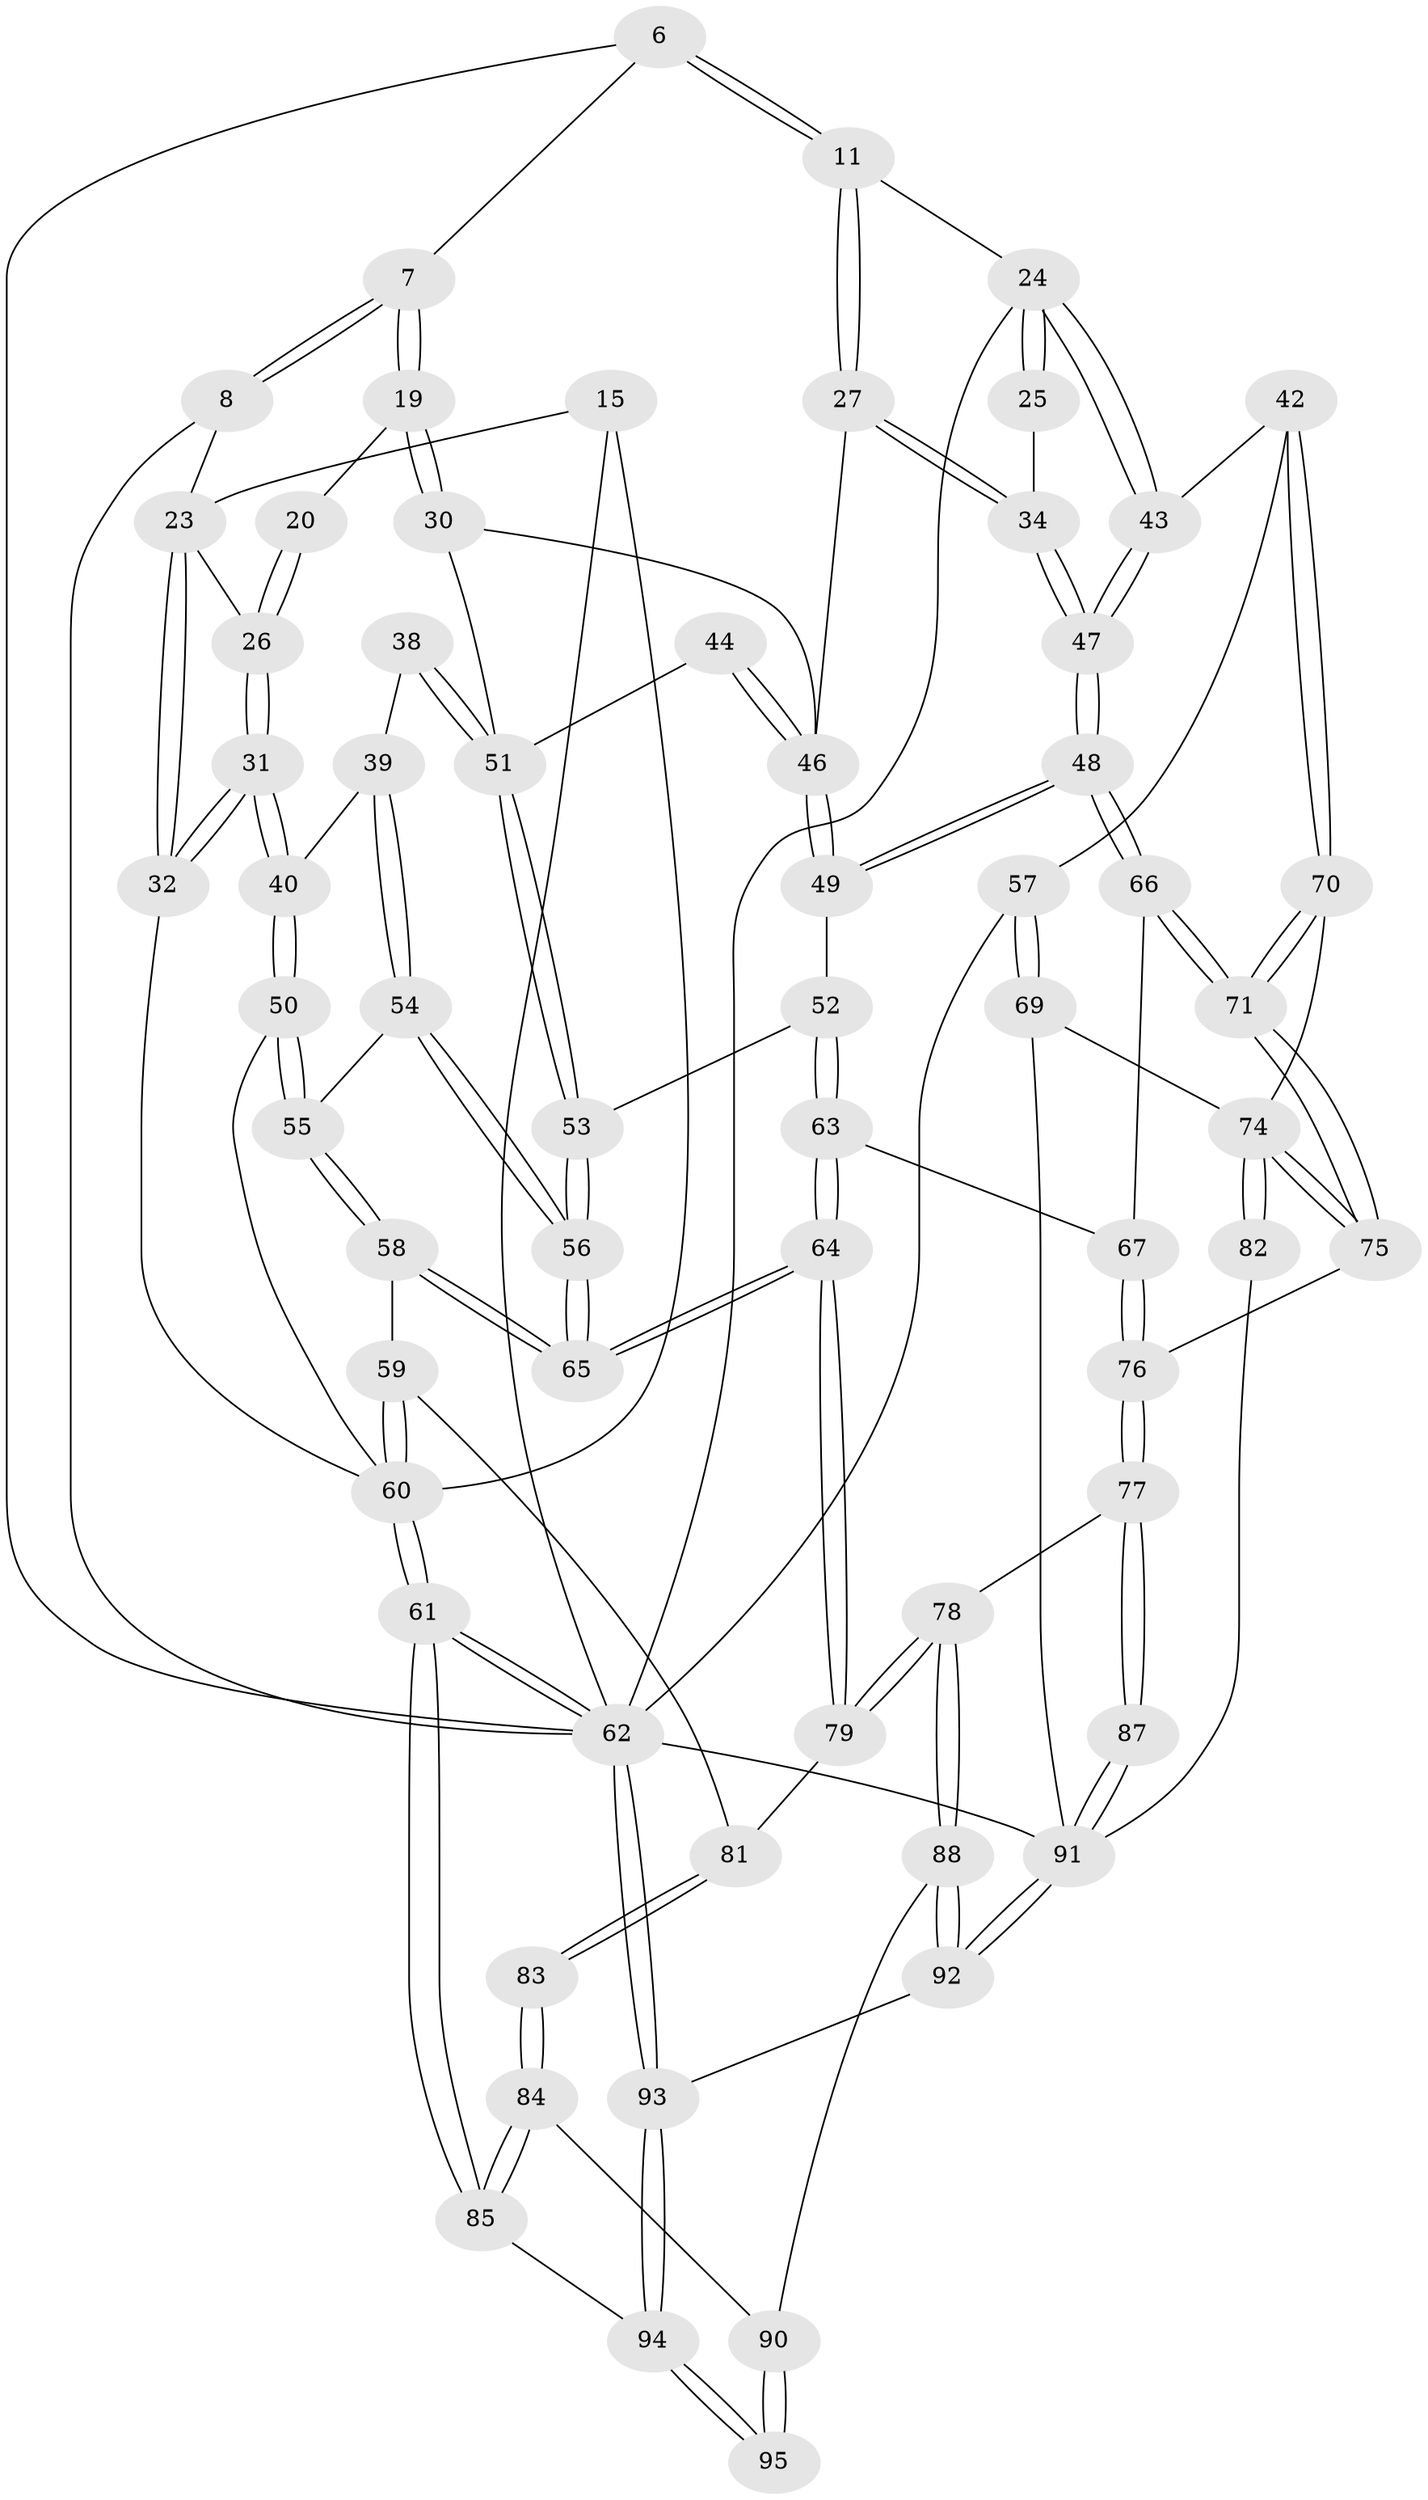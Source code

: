 // original degree distribution, {3: 0.021052631578947368, 4: 0.2631578947368421, 5: 0.4842105263157895, 6: 0.23157894736842105}
// Generated by graph-tools (version 1.1) at 2025/06/03/04/25 22:06:04]
// undirected, 66 vertices, 162 edges
graph export_dot {
graph [start="1"]
  node [color=gray90,style=filled];
  6 [pos="+0.4185484122752231+0.07276856458780342"];
  7 [pos="+0.41143862310519974+0.07906363919509206"];
  8 [pos="+0.2093424485810174+0.03392169192875608",super="+5"];
  11 [pos="+0.5149952368407339+0.10865706865238986"];
  15 [pos="+0+0",super="+14"];
  19 [pos="+0.34411064905059596+0.16238729679971992"];
  20 [pos="+0.3002895549303869+0.16107511228855534"];
  23 [pos="+0.14116831614497602+0.15715559619702818",super="+13"];
  24 [pos="+0.754553788450475+0.24704704504894684",super="+18+10"];
  25 [pos="+0.7039205005827799+0.1658441562624794"];
  26 [pos="+0.205753558096896+0.2529855791511446",super="+22+21"];
  27 [pos="+0.5350055382269268+0.20433577992306962"];
  30 [pos="+0.363353765077104+0.20593015442938312"];
  31 [pos="+0.20214136093922241+0.2586959293569014"];
  32 [pos="+0.18660705981127776+0.24503739047411327"];
  34 [pos="+0.5504150754619023+0.22087448013801841"];
  38 [pos="+0.3106921242330896+0.30995419004604446"];
  39 [pos="+0.25816981909256087+0.32308083835027673"];
  40 [pos="+0.20170768816396814+0.2668427682516887"];
  42 [pos="+0.8240286951505761+0.36580349602078854"];
  43 [pos="+0.7544254330834647+0.314602170802486"];
  44 [pos="+0.4217196435036632+0.31180212028368015"];
  46 [pos="+0.4395625308618424+0.3189503947770328",super="+28+29"];
  47 [pos="+0.587877980117388+0.3686073258008814"];
  48 [pos="+0.583122885166479+0.3755622870578152"];
  49 [pos="+0.5086871013593413+0.3722883770203087"];
  50 [pos="+0.09103362607792653+0.3341506007786319"];
  51 [pos="+0.369615545833684+0.37878523571801154",super="+45+37"];
  52 [pos="+0.420721692147278+0.42185761149137035"];
  53 [pos="+0.3729638813210965+0.41262733677995755"];
  54 [pos="+0.2528744648403649+0.4059288633545151"];
  55 [pos="+0.13991060664479682+0.4343994449555597"];
  56 [pos="+0.30052866186535315+0.45641589358426804"];
  57 [pos="+1+0.396001094222789",super="+41"];
  58 [pos="+0.12103913983509375+0.4903724134106567"];
  59 [pos="+0.07597100041456993+0.5259139386299321"];
  60 [pos="+0+0.4257686371043407",super="+36+35+33"];
  61 [pos="+0+0.9601686930997926"];
  62 [pos="+0+1",super="+16+17"];
  63 [pos="+0.43533898719955616+0.5220254011461942"];
  64 [pos="+0.32091113301923146+0.6155721396847554"];
  65 [pos="+0.3036507956120776+0.5765091658274405"];
  66 [pos="+0.5926303066745637+0.4954712669517317"];
  67 [pos="+0.5001228887167084+0.5175691168781801"];
  69 [pos="+1+0.5081826129445242"];
  70 [pos="+0.8198701854337799+0.4281447748880859"];
  71 [pos="+0.6155534768406963+0.530938615002744"];
  74 [pos="+0.747783387896994+0.7151789765334988",super="+73+72"];
  75 [pos="+0.6474475082736141+0.6347900249380577"];
  76 [pos="+0.45781257283768445+0.6869284937189656"];
  77 [pos="+0.41649420347208027+0.7027632287462047"];
  78 [pos="+0.3332124284584761+0.6920959339026381"];
  79 [pos="+0.3197268867225393+0.6619373255802576"];
  81 [pos="+0.08698809201141089+0.589709443760459",super="+80"];
  82 [pos="+0.7625650604442701+0.740697872824896"];
  83 [pos="+0+0.7608929851278794"];
  84 [pos="+0+0.8235776046917339"];
  85 [pos="+0+0.8868550974671678"];
  87 [pos="+0.700566822213493+1"];
  88 [pos="+0.31472475068348243+0.737070368724964"];
  90 [pos="+0.11982412178110642+0.8291693420009483",super="+89"];
  91 [pos="+0.6976376485905528+1",super="+68+86"];
  92 [pos="+0.5016240496339096+1"];
  93 [pos="+0.3404641352683819+1"];
  94 [pos="+0.2495746523262632+0.9961534456624511"];
  95 [pos="+0.24460378499832217+0.9757689476168608"];
  6 -- 7;
  6 -- 11;
  6 -- 11;
  6 -- 62;
  7 -- 8;
  7 -- 8;
  7 -- 19;
  7 -- 19;
  8 -- 62;
  8 -- 23;
  11 -- 27;
  11 -- 27;
  11 -- 24;
  15 -- 62;
  15 -- 60 [weight=2];
  15 -- 23;
  19 -- 20;
  19 -- 30;
  19 -- 30;
  20 -- 26 [weight=2];
  20 -- 26;
  23 -- 32;
  23 -- 32;
  23 -- 26 [weight=2];
  24 -- 25 [weight=2];
  24 -- 25;
  24 -- 43;
  24 -- 43;
  24 -- 62 [weight=2];
  25 -- 34;
  26 -- 31;
  26 -- 31;
  27 -- 34;
  27 -- 34;
  27 -- 46;
  30 -- 46;
  30 -- 51;
  31 -- 32;
  31 -- 32;
  31 -- 40;
  31 -- 40;
  32 -- 60;
  34 -- 47;
  34 -- 47;
  38 -- 39;
  38 -- 51 [weight=2];
  38 -- 51;
  39 -- 40;
  39 -- 54;
  39 -- 54;
  40 -- 50;
  40 -- 50;
  42 -- 43;
  42 -- 70;
  42 -- 70;
  42 -- 57;
  43 -- 47;
  43 -- 47;
  44 -- 46 [weight=2];
  44 -- 46;
  44 -- 51;
  46 -- 49;
  46 -- 49;
  47 -- 48;
  47 -- 48;
  48 -- 49;
  48 -- 49;
  48 -- 66;
  48 -- 66;
  49 -- 52;
  50 -- 55;
  50 -- 55;
  50 -- 60;
  51 -- 53;
  51 -- 53;
  52 -- 53;
  52 -- 63;
  52 -- 63;
  53 -- 56;
  53 -- 56;
  54 -- 55;
  54 -- 56;
  54 -- 56;
  55 -- 58;
  55 -- 58;
  56 -- 65;
  56 -- 65;
  57 -- 69;
  57 -- 69;
  57 -- 62 [weight=2];
  58 -- 59;
  58 -- 65;
  58 -- 65;
  59 -- 60;
  59 -- 60;
  59 -- 81;
  60 -- 61;
  60 -- 61;
  61 -- 62;
  61 -- 62;
  61 -- 85;
  61 -- 85;
  62 -- 93;
  62 -- 93;
  62 -- 91 [weight=2];
  63 -- 64;
  63 -- 64;
  63 -- 67;
  64 -- 65;
  64 -- 65;
  64 -- 79;
  64 -- 79;
  66 -- 67;
  66 -- 71;
  66 -- 71;
  67 -- 76;
  67 -- 76;
  69 -- 91;
  69 -- 74;
  70 -- 71;
  70 -- 71;
  70 -- 74;
  71 -- 75;
  71 -- 75;
  74 -- 75;
  74 -- 75;
  74 -- 82 [weight=2];
  74 -- 82;
  75 -- 76;
  76 -- 77;
  76 -- 77;
  77 -- 78;
  77 -- 87;
  77 -- 87;
  78 -- 79;
  78 -- 79;
  78 -- 88;
  78 -- 88;
  79 -- 81;
  81 -- 83 [weight=2];
  81 -- 83;
  82 -- 91;
  83 -- 84;
  83 -- 84;
  84 -- 85;
  84 -- 85;
  84 -- 90;
  85 -- 94;
  87 -- 91 [weight=2];
  87 -- 91;
  88 -- 92;
  88 -- 92;
  88 -- 90;
  90 -- 95 [weight=2];
  90 -- 95;
  91 -- 92;
  91 -- 92;
  92 -- 93;
  93 -- 94;
  93 -- 94;
  94 -- 95;
  94 -- 95;
}
